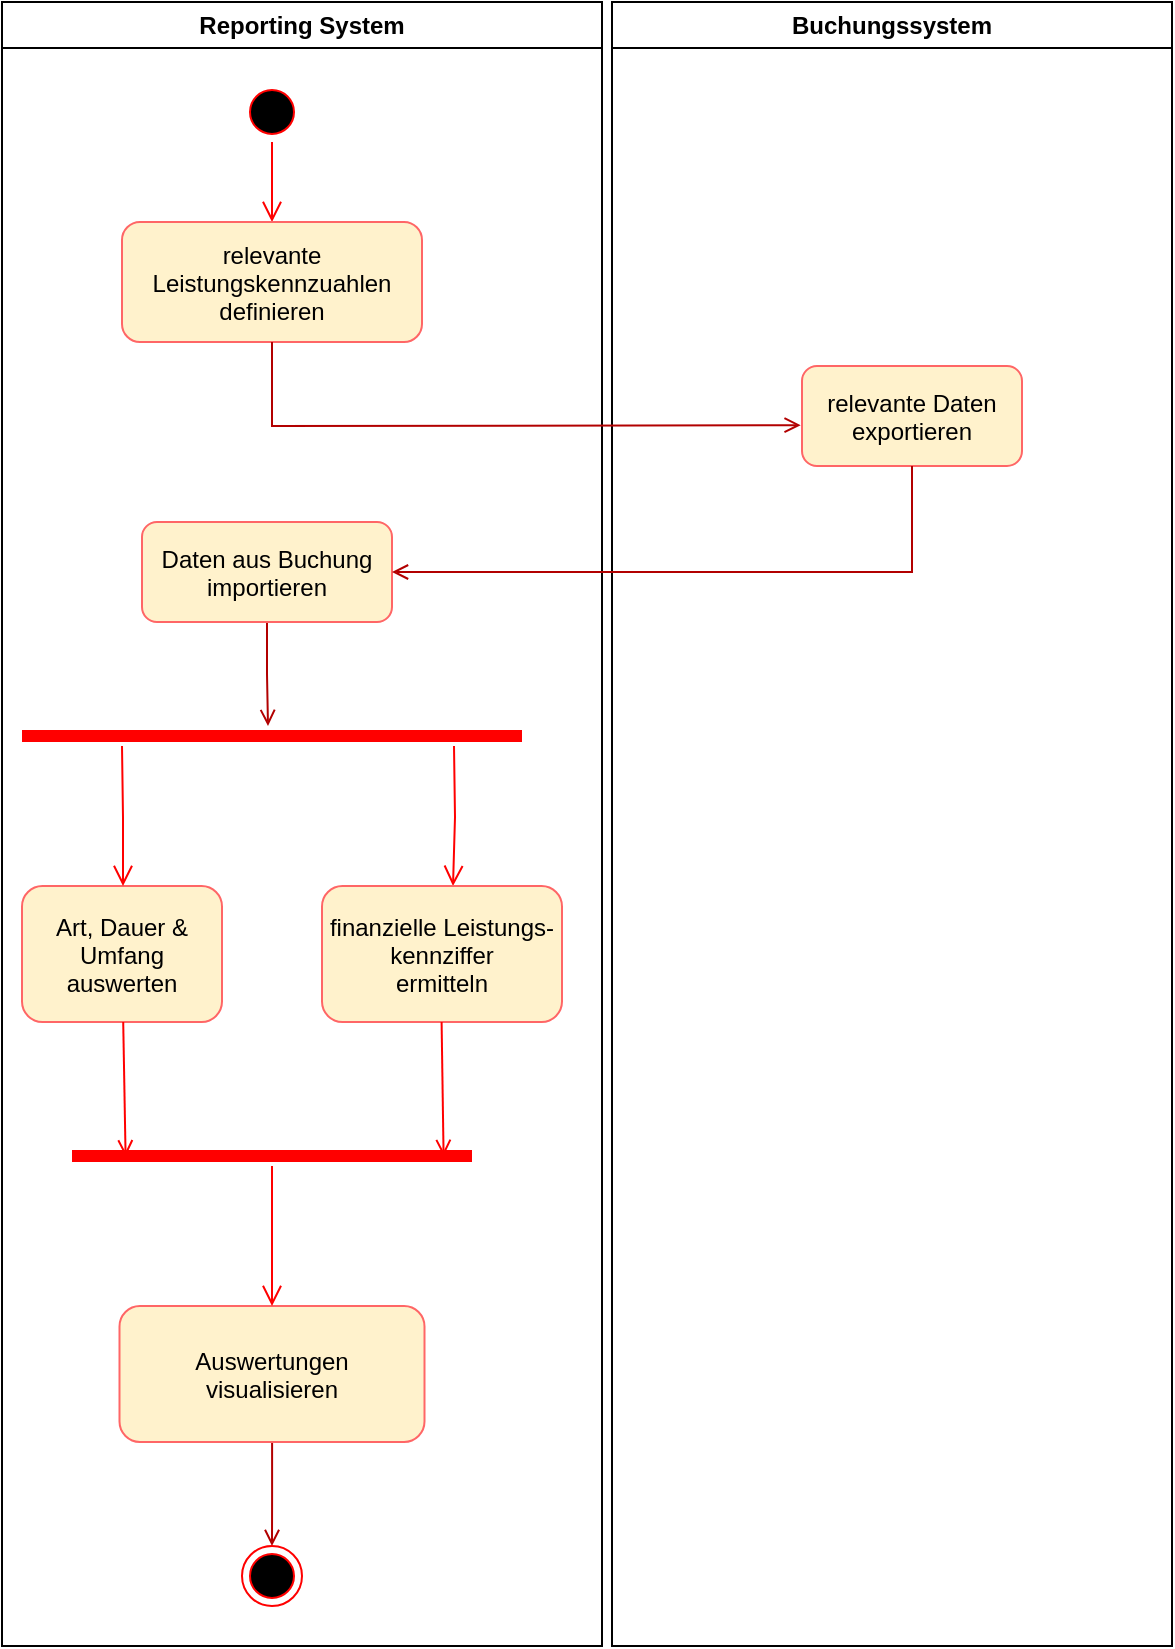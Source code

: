 <mxfile version="26.0.4">
  <diagram name="Page-1" id="e7e014a7-5840-1c2e-5031-d8a46d1fe8dd">
    <mxGraphModel dx="1014" dy="757" grid="1" gridSize="10" guides="1" tooltips="1" connect="1" arrows="1" fold="1" page="1" pageScale="1" pageWidth="1169" pageHeight="826" background="none" math="0" shadow="0">
      <root>
        <mxCell id="0" />
        <mxCell id="1" parent="0" />
        <mxCell id="2" value="Reporting System" style="swimlane;whiteSpace=wrap" parent="1" vertex="1">
          <mxGeometry x="140" y="128" width="300" height="822" as="geometry" />
        </mxCell>
        <mxCell id="5" value="" style="ellipse;shape=startState;fillColor=#000000;strokeColor=#ff0000;" parent="2" vertex="1">
          <mxGeometry x="120" y="40" width="30" height="30" as="geometry" />
        </mxCell>
        <mxCell id="6" value="" style="edgeStyle=elbowEdgeStyle;elbow=horizontal;verticalAlign=bottom;endArrow=open;endSize=8;strokeColor=#FF0000;endFill=1;rounded=0" parent="2" source="5" edge="1">
          <mxGeometry x="100" y="40" as="geometry">
            <mxPoint x="134.845" y="110" as="targetPoint" />
          </mxGeometry>
        </mxCell>
        <mxCell id="7" value="relevante&#xa;Leistungskennzuahlen&#xa;definieren" style="fillColor=#fff2cc;strokeColor=#FF6666;rounded=1;" parent="2" vertex="1">
          <mxGeometry x="60" y="110" width="150" height="60" as="geometry" />
        </mxCell>
        <mxCell id="8" value="Art, Dauer &amp;&#xa;Umfang&#xa;auswerten" style="fillColor=#fff2cc;strokeColor=#FF6666;rounded=1;" parent="2" vertex="1">
          <mxGeometry x="10" y="442" width="100" height="68" as="geometry" />
        </mxCell>
        <mxCell id="tgZfnZype0-rp71jd3mm-73" value="" style="edgeStyle=orthogonalEdgeStyle;rounded=0;orthogonalLoop=1;jettySize=auto;html=1;endArrow=open;endFill=0;fillColor=#e51400;strokeColor=#B20000;" parent="2" source="10" target="tgZfnZype0-rp71jd3mm-56" edge="1">
          <mxGeometry relative="1" as="geometry" />
        </mxCell>
        <mxCell id="10" value="Auswertungen&#xa;visualisieren" style="fillColor=#fff2cc;strokeColor=#FF6666;rounded=1;" parent="2" vertex="1">
          <mxGeometry x="58.75" y="652" width="152.5" height="68" as="geometry" />
        </mxCell>
        <mxCell id="11" value="" style="endArrow=open;strokeColor=#FF0000;endFill=1;rounded=0;entryX=0.134;entryY=0.52;entryDx=0;entryDy=0;entryPerimeter=0;" parent="2" source="8" target="tgZfnZype0-rp71jd3mm-67" edge="1">
          <mxGeometry relative="1" as="geometry" />
        </mxCell>
        <mxCell id="tgZfnZype0-rp71jd3mm-61" value="" style="edgeStyle=orthogonalEdgeStyle;rounded=0;orthogonalLoop=1;jettySize=auto;html=1;fillColor=#e51400;strokeColor=#B20000;endArrow=open;endFill=0;" parent="2" source="tgZfnZype0-rp71jd3mm-48" target="tgZfnZype0-rp71jd3mm-57" edge="1">
          <mxGeometry relative="1" as="geometry">
            <Array as="points">
              <mxPoint x="133" y="336" />
              <mxPoint x="133" y="336" />
            </Array>
          </mxGeometry>
        </mxCell>
        <mxCell id="tgZfnZype0-rp71jd3mm-48" value="Daten aus Buchung&#xa;importieren" style="fillColor=#fff2cc;strokeColor=#FF6666;rounded=1;" parent="2" vertex="1">
          <mxGeometry x="70" y="260" width="125" height="50" as="geometry" />
        </mxCell>
        <mxCell id="tgZfnZype0-rp71jd3mm-56" value="" style="ellipse;html=1;shape=endState;fillColor=#000000;strokeColor=#ff0000;" parent="2" vertex="1">
          <mxGeometry x="120" y="772" width="30" height="30" as="geometry" />
        </mxCell>
        <mxCell id="tgZfnZype0-rp71jd3mm-57" value="" style="shape=line;html=1;strokeWidth=6;strokeColor=#ff0000;" parent="2" vertex="1">
          <mxGeometry x="10" y="362" width="250" height="10" as="geometry" />
        </mxCell>
        <mxCell id="tgZfnZype0-rp71jd3mm-64" value="" style="edgeStyle=orthogonalEdgeStyle;html=1;verticalAlign=bottom;endArrow=open;endSize=8;strokeColor=#ff0000;rounded=0;" parent="2" edge="1">
          <mxGeometry relative="1" as="geometry">
            <mxPoint x="60.5" y="442" as="targetPoint" />
            <mxPoint x="60" y="372" as="sourcePoint" />
          </mxGeometry>
        </mxCell>
        <mxCell id="tgZfnZype0-rp71jd3mm-65" value="" style="edgeStyle=orthogonalEdgeStyle;html=1;verticalAlign=bottom;endArrow=open;endSize=8;strokeColor=#ff0000;rounded=0;" parent="2" edge="1">
          <mxGeometry relative="1" as="geometry">
            <mxPoint x="225.5" y="442" as="targetPoint" />
            <mxPoint x="226" y="372" as="sourcePoint" />
          </mxGeometry>
        </mxCell>
        <mxCell id="tgZfnZype0-rp71jd3mm-66" value="finanzielle Leistungs-&#xa;kennziffer&#xa;ermitteln" style="fillColor=#fff2cc;strokeColor=#FF6666;rounded=1;" parent="2" vertex="1">
          <mxGeometry x="160" y="442" width="120" height="68" as="geometry" />
        </mxCell>
        <mxCell id="tgZfnZype0-rp71jd3mm-67" value="" style="shape=line;html=1;strokeWidth=6;strokeColor=#ff0000;" parent="2" vertex="1">
          <mxGeometry x="35" y="572" width="200" height="10" as="geometry" />
        </mxCell>
        <mxCell id="tgZfnZype0-rp71jd3mm-68" value="" style="edgeStyle=orthogonalEdgeStyle;html=1;verticalAlign=bottom;endArrow=open;endSize=8;strokeColor=#ff0000;rounded=0;entryX=0.5;entryY=0;entryDx=0;entryDy=0;" parent="2" source="tgZfnZype0-rp71jd3mm-67" target="10" edge="1">
          <mxGeometry relative="1" as="geometry">
            <mxPoint x="135" y="652" as="targetPoint" />
          </mxGeometry>
        </mxCell>
        <mxCell id="tgZfnZype0-rp71jd3mm-70" value="" style="endArrow=open;strokeColor=#FF0000;endFill=1;rounded=0;entryX=0.134;entryY=0.52;entryDx=0;entryDy=0;entryPerimeter=0;" parent="2" edge="1">
          <mxGeometry relative="1" as="geometry">
            <mxPoint x="219.8" y="510" as="sourcePoint" />
            <mxPoint x="220.8" y="577" as="targetPoint" />
          </mxGeometry>
        </mxCell>
        <mxCell id="tgZfnZype0-rp71jd3mm-42" value="Buchungssystem" style="swimlane;whiteSpace=wrap" parent="1" vertex="1">
          <mxGeometry x="445" y="128" width="280" height="822" as="geometry" />
        </mxCell>
        <mxCell id="tgZfnZype0-rp71jd3mm-46" value="relevante Daten&#xa;exportieren" style="rounded=1;fillColor=#fff2cc;strokeColor=#FF6666;" parent="tgZfnZype0-rp71jd3mm-42" vertex="1">
          <mxGeometry x="95" y="182" width="110" height="50" as="geometry" />
        </mxCell>
        <mxCell id="tgZfnZype0-rp71jd3mm-52" value="" style="endArrow=open;html=1;rounded=0;exitX=0.5;exitY=1;exitDx=0;exitDy=0;entryX=-0.006;entryY=0.592;entryDx=0;entryDy=0;entryPerimeter=0;fillColor=#e51400;strokeColor=#B20000;endFill=0;" parent="1" source="7" target="tgZfnZype0-rp71jd3mm-46" edge="1">
          <mxGeometry width="50" height="50" relative="1" as="geometry">
            <mxPoint x="490" y="390" as="sourcePoint" />
            <mxPoint x="540" y="340" as="targetPoint" />
            <Array as="points">
              <mxPoint x="275" y="340" />
            </Array>
          </mxGeometry>
        </mxCell>
        <mxCell id="tgZfnZype0-rp71jd3mm-55" style="edgeStyle=orthogonalEdgeStyle;rounded=0;orthogonalLoop=1;jettySize=auto;html=1;entryX=1;entryY=0.5;entryDx=0;entryDy=0;fillColor=#e51400;strokeColor=#B20000;endArrow=open;endFill=0;" parent="1" source="tgZfnZype0-rp71jd3mm-46" target="tgZfnZype0-rp71jd3mm-48" edge="1">
          <mxGeometry relative="1" as="geometry">
            <Array as="points">
              <mxPoint x="595" y="413" />
            </Array>
          </mxGeometry>
        </mxCell>
      </root>
    </mxGraphModel>
  </diagram>
</mxfile>
